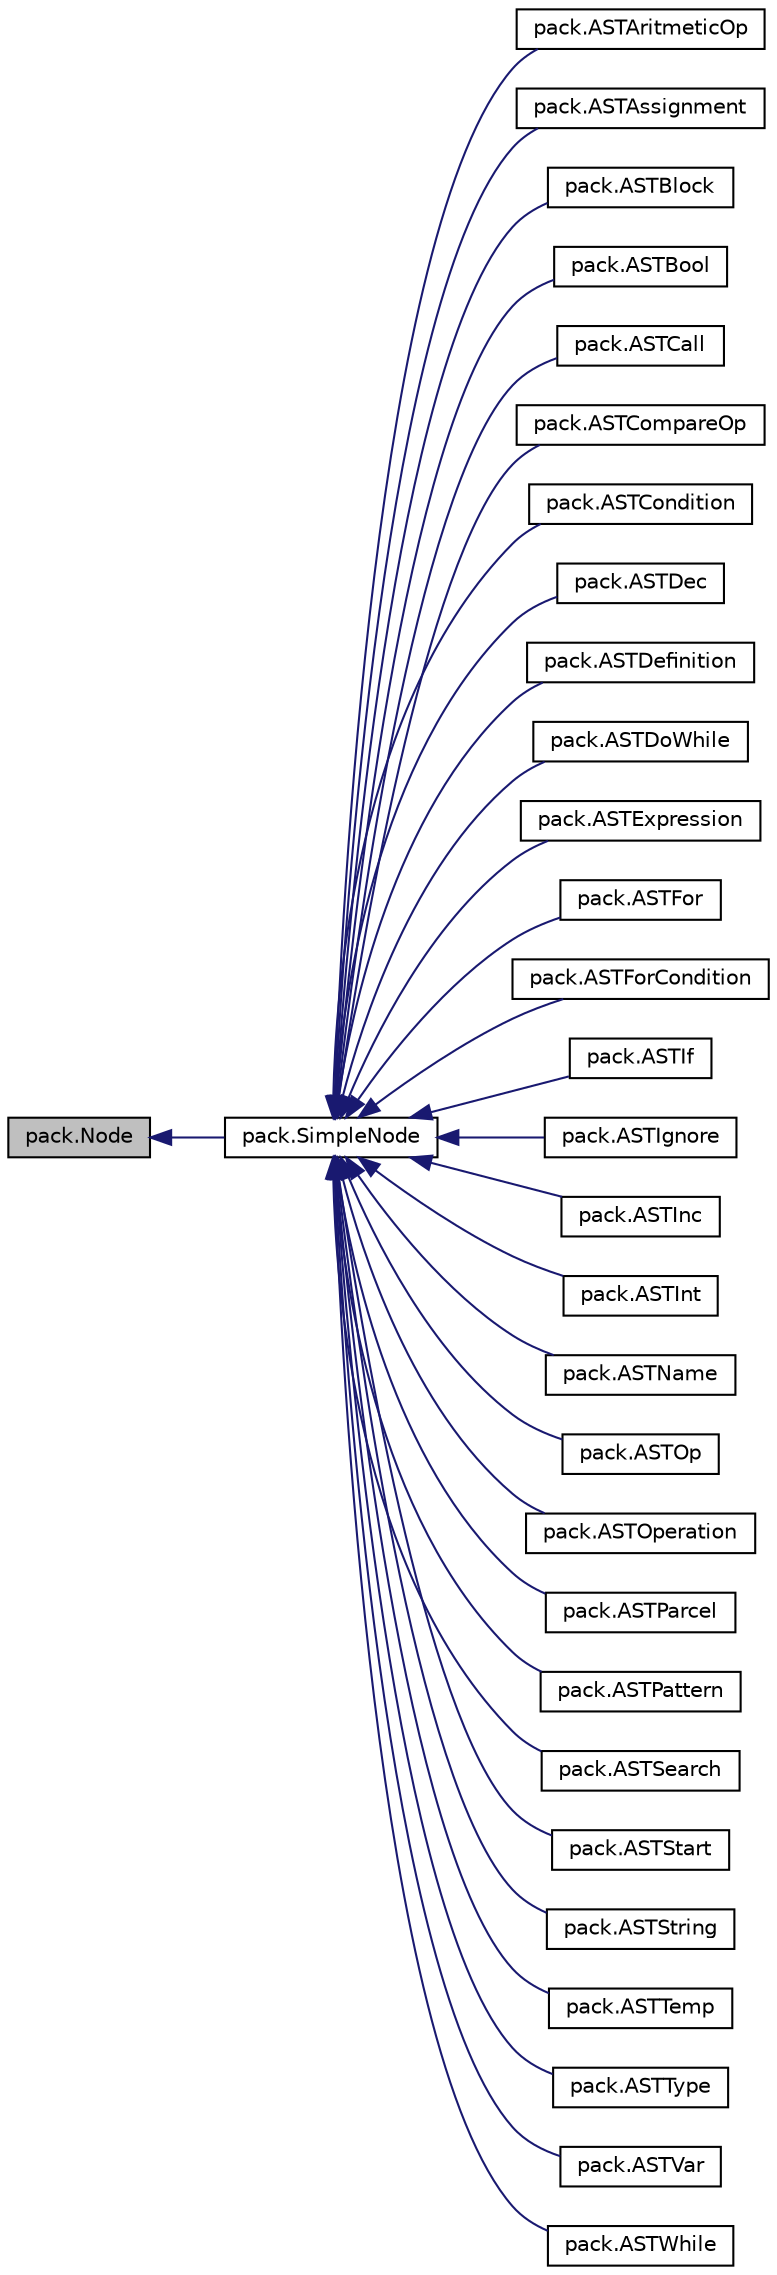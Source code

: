 digraph "pack.Node"
{
  edge [fontname="Helvetica",fontsize="10",labelfontname="Helvetica",labelfontsize="10"];
  node [fontname="Helvetica",fontsize="10",shape=record];
  rankdir="LR";
  Node1 [label="pack.Node",height=0.2,width=0.4,color="black", fillcolor="grey75", style="filled", fontcolor="black"];
  Node1 -> Node2 [dir="back",color="midnightblue",fontsize="10",style="solid",fontname="Helvetica"];
  Node2 [label="pack.SimpleNode",height=0.2,width=0.4,color="black", fillcolor="white", style="filled",URL="$classpack_1_1_simple_node.html"];
  Node2 -> Node3 [dir="back",color="midnightblue",fontsize="10",style="solid",fontname="Helvetica"];
  Node3 [label="pack.ASTAritmeticOp",height=0.2,width=0.4,color="black", fillcolor="white", style="filled",URL="$classpack_1_1_a_s_t_aritmetic_op.html"];
  Node2 -> Node4 [dir="back",color="midnightblue",fontsize="10",style="solid",fontname="Helvetica"];
  Node4 [label="pack.ASTAssignment",height=0.2,width=0.4,color="black", fillcolor="white", style="filled",URL="$classpack_1_1_a_s_t_assignment.html"];
  Node2 -> Node5 [dir="back",color="midnightblue",fontsize="10",style="solid",fontname="Helvetica"];
  Node5 [label="pack.ASTBlock",height=0.2,width=0.4,color="black", fillcolor="white", style="filled",URL="$classpack_1_1_a_s_t_block.html"];
  Node2 -> Node6 [dir="back",color="midnightblue",fontsize="10",style="solid",fontname="Helvetica"];
  Node6 [label="pack.ASTBool",height=0.2,width=0.4,color="black", fillcolor="white", style="filled",URL="$classpack_1_1_a_s_t_bool.html"];
  Node2 -> Node7 [dir="back",color="midnightblue",fontsize="10",style="solid",fontname="Helvetica"];
  Node7 [label="pack.ASTCall",height=0.2,width=0.4,color="black", fillcolor="white", style="filled",URL="$classpack_1_1_a_s_t_call.html"];
  Node2 -> Node8 [dir="back",color="midnightblue",fontsize="10",style="solid",fontname="Helvetica"];
  Node8 [label="pack.ASTCompareOp",height=0.2,width=0.4,color="black", fillcolor="white", style="filled",URL="$classpack_1_1_a_s_t_compare_op.html"];
  Node2 -> Node9 [dir="back",color="midnightblue",fontsize="10",style="solid",fontname="Helvetica"];
  Node9 [label="pack.ASTCondition",height=0.2,width=0.4,color="black", fillcolor="white", style="filled",URL="$classpack_1_1_a_s_t_condition.html"];
  Node2 -> Node10 [dir="back",color="midnightblue",fontsize="10",style="solid",fontname="Helvetica"];
  Node10 [label="pack.ASTDec",height=0.2,width=0.4,color="black", fillcolor="white", style="filled",URL="$classpack_1_1_a_s_t_dec.html"];
  Node2 -> Node11 [dir="back",color="midnightblue",fontsize="10",style="solid",fontname="Helvetica"];
  Node11 [label="pack.ASTDefinition",height=0.2,width=0.4,color="black", fillcolor="white", style="filled",URL="$classpack_1_1_a_s_t_definition.html"];
  Node2 -> Node12 [dir="back",color="midnightblue",fontsize="10",style="solid",fontname="Helvetica"];
  Node12 [label="pack.ASTDoWhile",height=0.2,width=0.4,color="black", fillcolor="white", style="filled",URL="$classpack_1_1_a_s_t_do_while.html"];
  Node2 -> Node13 [dir="back",color="midnightblue",fontsize="10",style="solid",fontname="Helvetica"];
  Node13 [label="pack.ASTExpression",height=0.2,width=0.4,color="black", fillcolor="white", style="filled",URL="$classpack_1_1_a_s_t_expression.html"];
  Node2 -> Node14 [dir="back",color="midnightblue",fontsize="10",style="solid",fontname="Helvetica"];
  Node14 [label="pack.ASTFor",height=0.2,width=0.4,color="black", fillcolor="white", style="filled",URL="$classpack_1_1_a_s_t_for.html"];
  Node2 -> Node15 [dir="back",color="midnightblue",fontsize="10",style="solid",fontname="Helvetica"];
  Node15 [label="pack.ASTForCondition",height=0.2,width=0.4,color="black", fillcolor="white", style="filled",URL="$classpack_1_1_a_s_t_for_condition.html"];
  Node2 -> Node16 [dir="back",color="midnightblue",fontsize="10",style="solid",fontname="Helvetica"];
  Node16 [label="pack.ASTIf",height=0.2,width=0.4,color="black", fillcolor="white", style="filled",URL="$classpack_1_1_a_s_t_if.html"];
  Node2 -> Node17 [dir="back",color="midnightblue",fontsize="10",style="solid",fontname="Helvetica"];
  Node17 [label="pack.ASTIgnore",height=0.2,width=0.4,color="black", fillcolor="white", style="filled",URL="$classpack_1_1_a_s_t_ignore.html"];
  Node2 -> Node18 [dir="back",color="midnightblue",fontsize="10",style="solid",fontname="Helvetica"];
  Node18 [label="pack.ASTInc",height=0.2,width=0.4,color="black", fillcolor="white", style="filled",URL="$classpack_1_1_a_s_t_inc.html"];
  Node2 -> Node19 [dir="back",color="midnightblue",fontsize="10",style="solid",fontname="Helvetica"];
  Node19 [label="pack.ASTInt",height=0.2,width=0.4,color="black", fillcolor="white", style="filled",URL="$classpack_1_1_a_s_t_int.html"];
  Node2 -> Node20 [dir="back",color="midnightblue",fontsize="10",style="solid",fontname="Helvetica"];
  Node20 [label="pack.ASTName",height=0.2,width=0.4,color="black", fillcolor="white", style="filled",URL="$classpack_1_1_a_s_t_name.html"];
  Node2 -> Node21 [dir="back",color="midnightblue",fontsize="10",style="solid",fontname="Helvetica"];
  Node21 [label="pack.ASTOp",height=0.2,width=0.4,color="black", fillcolor="white", style="filled",URL="$classpack_1_1_a_s_t_op.html"];
  Node2 -> Node22 [dir="back",color="midnightblue",fontsize="10",style="solid",fontname="Helvetica"];
  Node22 [label="pack.ASTOperation",height=0.2,width=0.4,color="black", fillcolor="white", style="filled",URL="$classpack_1_1_a_s_t_operation.html"];
  Node2 -> Node23 [dir="back",color="midnightblue",fontsize="10",style="solid",fontname="Helvetica"];
  Node23 [label="pack.ASTParcel",height=0.2,width=0.4,color="black", fillcolor="white", style="filled",URL="$classpack_1_1_a_s_t_parcel.html"];
  Node2 -> Node24 [dir="back",color="midnightblue",fontsize="10",style="solid",fontname="Helvetica"];
  Node24 [label="pack.ASTPattern",height=0.2,width=0.4,color="black", fillcolor="white", style="filled",URL="$classpack_1_1_a_s_t_pattern.html"];
  Node2 -> Node25 [dir="back",color="midnightblue",fontsize="10",style="solid",fontname="Helvetica"];
  Node25 [label="pack.ASTSearch",height=0.2,width=0.4,color="black", fillcolor="white", style="filled",URL="$classpack_1_1_a_s_t_search.html"];
  Node2 -> Node26 [dir="back",color="midnightblue",fontsize="10",style="solid",fontname="Helvetica"];
  Node26 [label="pack.ASTStart",height=0.2,width=0.4,color="black", fillcolor="white", style="filled",URL="$classpack_1_1_a_s_t_start.html"];
  Node2 -> Node27 [dir="back",color="midnightblue",fontsize="10",style="solid",fontname="Helvetica"];
  Node27 [label="pack.ASTString",height=0.2,width=0.4,color="black", fillcolor="white", style="filled",URL="$classpack_1_1_a_s_t_string.html"];
  Node2 -> Node28 [dir="back",color="midnightblue",fontsize="10",style="solid",fontname="Helvetica"];
  Node28 [label="pack.ASTTemp",height=0.2,width=0.4,color="black", fillcolor="white", style="filled",URL="$classpack_1_1_a_s_t_temp.html"];
  Node2 -> Node29 [dir="back",color="midnightblue",fontsize="10",style="solid",fontname="Helvetica"];
  Node29 [label="pack.ASTType",height=0.2,width=0.4,color="black", fillcolor="white", style="filled",URL="$classpack_1_1_a_s_t_type.html"];
  Node2 -> Node30 [dir="back",color="midnightblue",fontsize="10",style="solid",fontname="Helvetica"];
  Node30 [label="pack.ASTVar",height=0.2,width=0.4,color="black", fillcolor="white", style="filled",URL="$classpack_1_1_a_s_t_var.html"];
  Node2 -> Node31 [dir="back",color="midnightblue",fontsize="10",style="solid",fontname="Helvetica"];
  Node31 [label="pack.ASTWhile",height=0.2,width=0.4,color="black", fillcolor="white", style="filled",URL="$classpack_1_1_a_s_t_while.html"];
}
